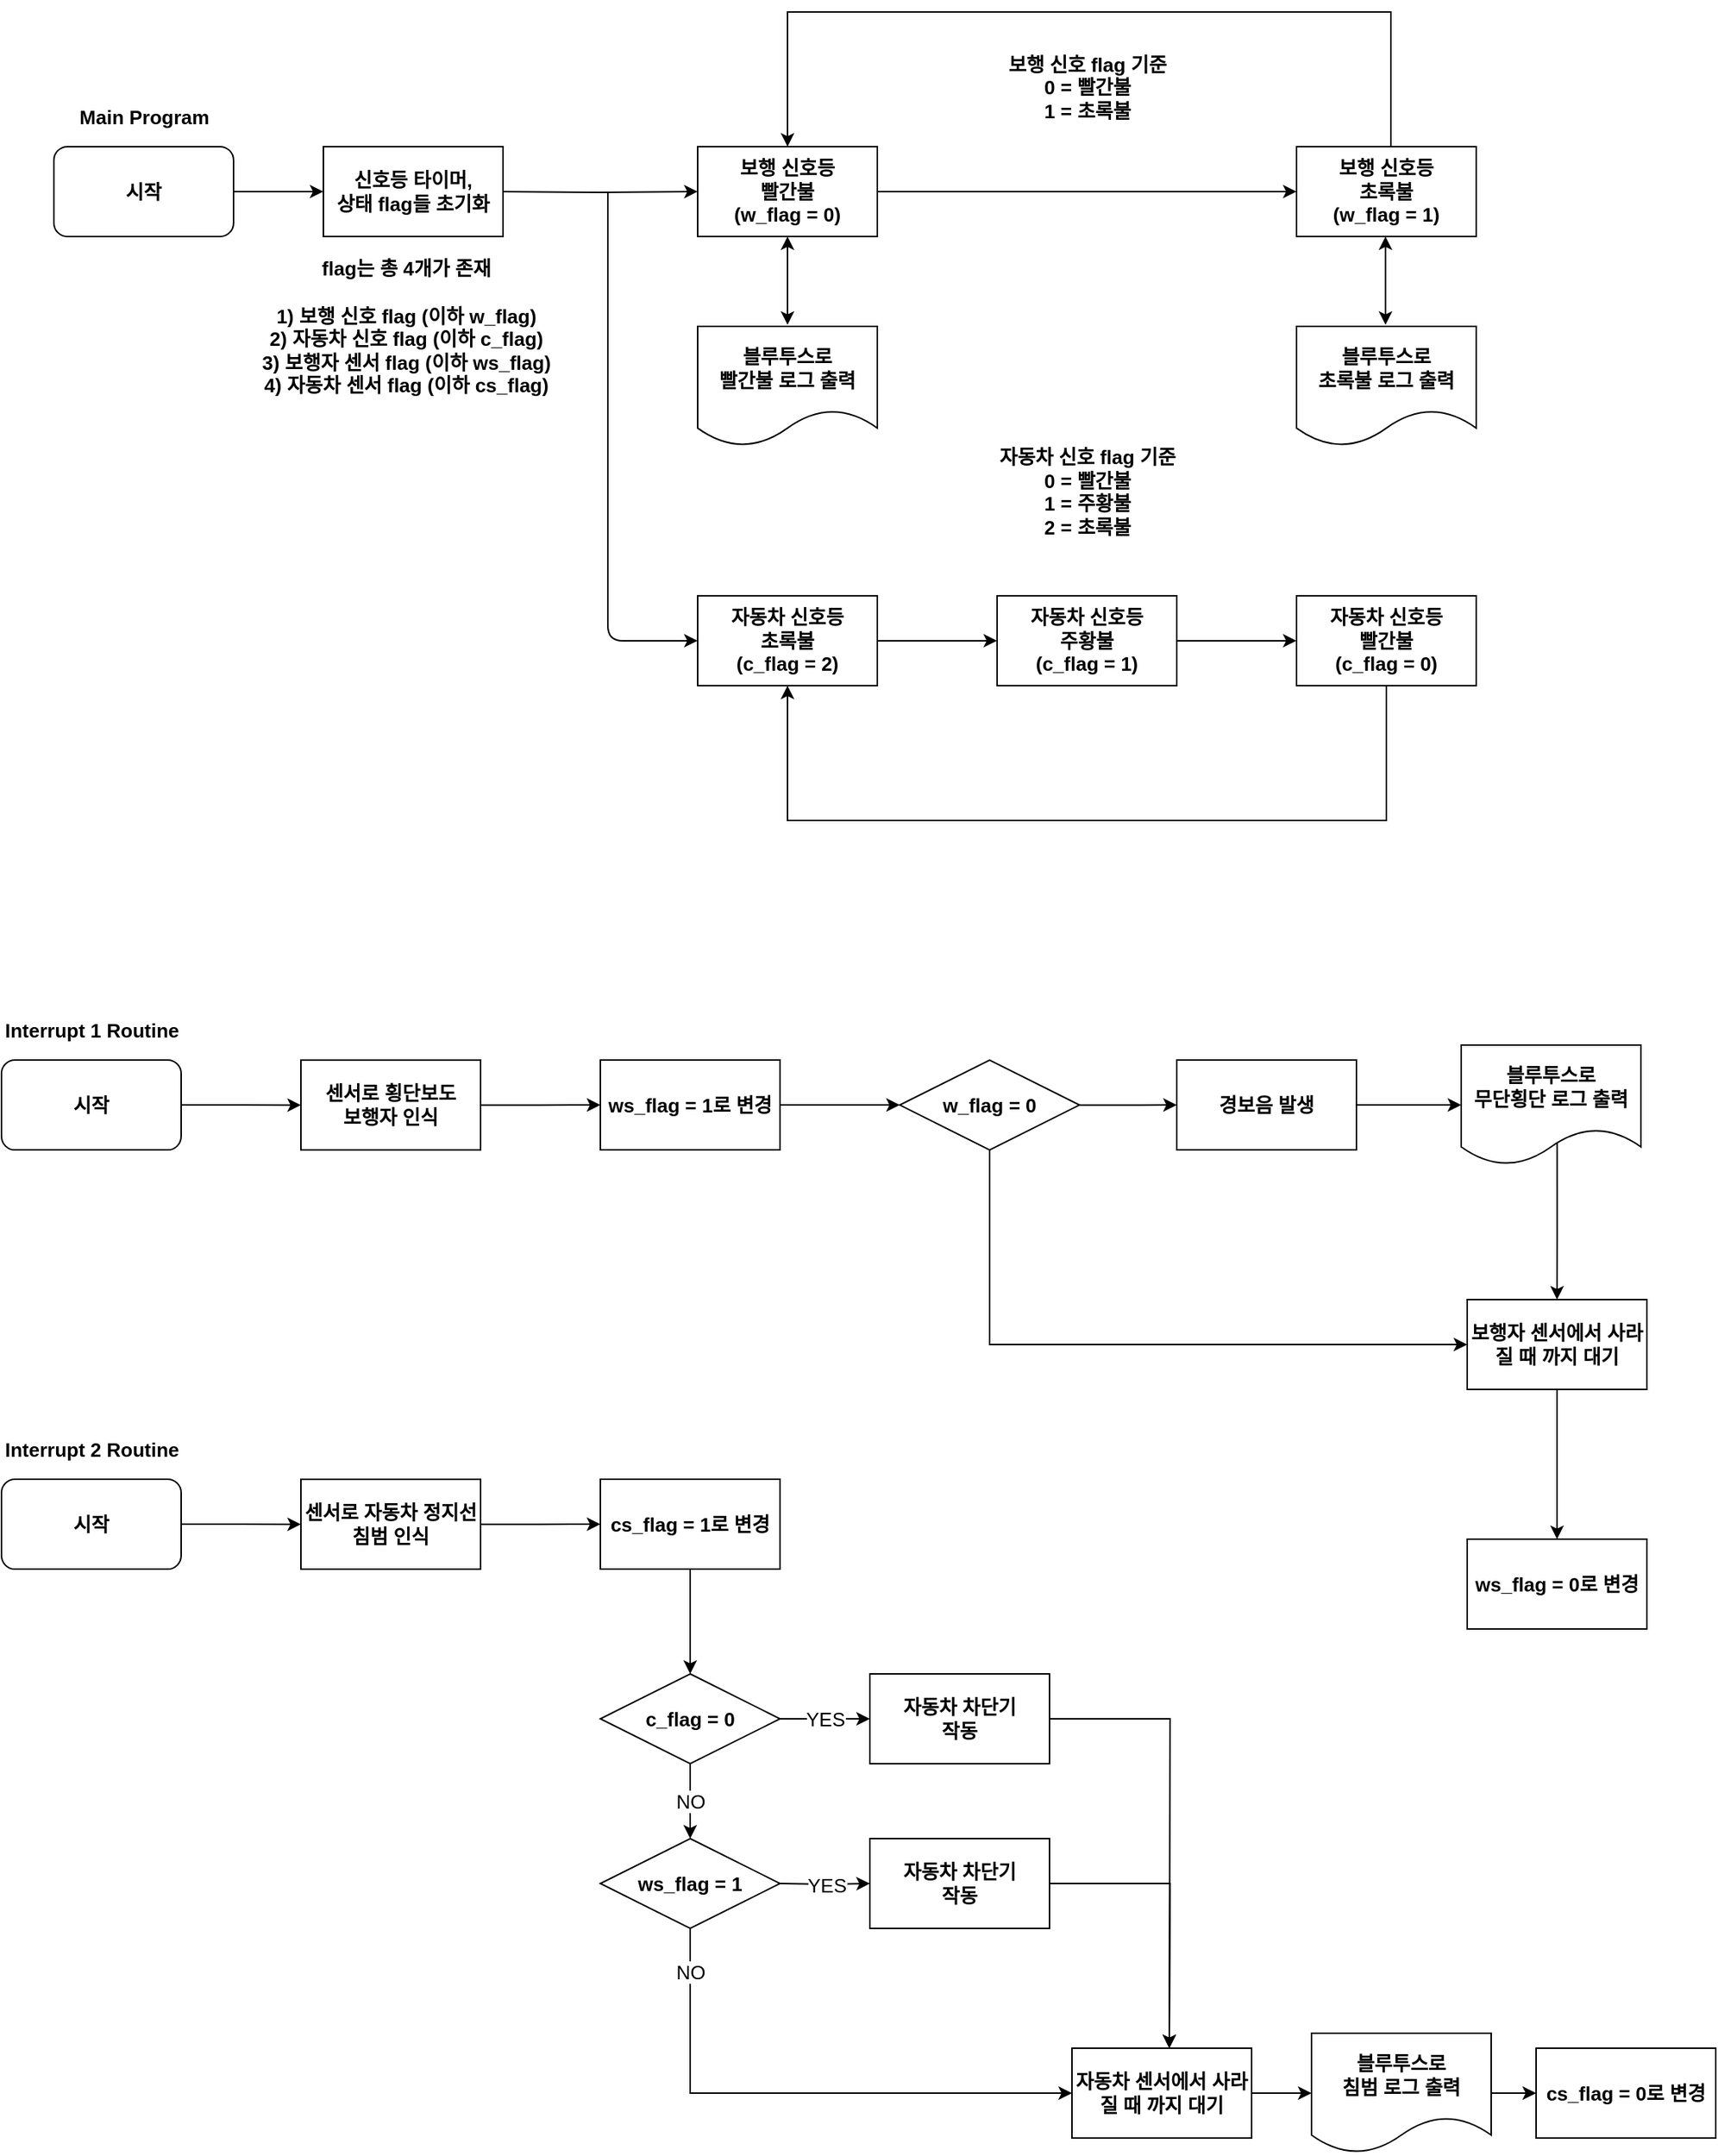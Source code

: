 <mxfile version="15.6.5" type="github">
  <diagram id="C5RBs43oDa-KdzZeNtuy" name="Page-1">
    <mxGraphModel dx="1673" dy="887" grid="1" gridSize="10" guides="1" tooltips="1" connect="1" arrows="1" fold="1" page="1" pageScale="1" pageWidth="1169" pageHeight="827" math="0" shadow="0">
      <root>
        <mxCell id="WIyWlLk6GJQsqaUBKTNV-0" />
        <mxCell id="WIyWlLk6GJQsqaUBKTNV-1" parent="WIyWlLk6GJQsqaUBKTNV-0" />
        <mxCell id="emG7d5RUnfRBMHwXVIp8-57" style="edgeStyle=orthogonalEdgeStyle;rounded=0;orthogonalLoop=1;jettySize=auto;html=1;entryX=0;entryY=0.5;entryDx=0;entryDy=0;fontSize=13;fontStyle=1;strokeColor=default;labelBackgroundColor=default;fontColor=default;" parent="WIyWlLk6GJQsqaUBKTNV-1" target="emG7d5RUnfRBMHwXVIp8-49" edge="1">
          <mxGeometry relative="1" as="geometry">
            <mxPoint x="350" y="300" as="sourcePoint" />
          </mxGeometry>
        </mxCell>
        <mxCell id="Mw8cX4aDjU8FY59z5XJO-11" style="edgeStyle=orthogonalEdgeStyle;rounded=0;orthogonalLoop=1;jettySize=auto;html=1;entryX=0;entryY=0.5;entryDx=0;entryDy=0;labelBackgroundColor=default;fontSize=13;fontColor=default;strokeColor=default;fillColor=default;" edge="1" parent="WIyWlLk6GJQsqaUBKTNV-1" source="emG7d5RUnfRBMHwXVIp8-46" target="Mw8cX4aDjU8FY59z5XJO-10">
          <mxGeometry relative="1" as="geometry" />
        </mxCell>
        <mxCell id="emG7d5RUnfRBMHwXVIp8-46" value="시작" style="rounded=1;whiteSpace=wrap;html=1;fontSize=13;fontStyle=1;strokeColor=default;labelBackgroundColor=default;fontColor=default;fillColor=default;" parent="WIyWlLk6GJQsqaUBKTNV-1" vertex="1">
          <mxGeometry x="50" y="269.94" width="120" height="60" as="geometry" />
        </mxCell>
        <mxCell id="emG7d5RUnfRBMHwXVIp8-56" style="edgeStyle=orthogonalEdgeStyle;rounded=0;orthogonalLoop=1;jettySize=auto;html=1;fontSize=13;fontStyle=1;strokeColor=default;labelBackgroundColor=default;fontColor=default;" parent="WIyWlLk6GJQsqaUBKTNV-1" source="emG7d5RUnfRBMHwXVIp8-49" target="emG7d5RUnfRBMHwXVIp8-50" edge="1">
          <mxGeometry relative="1" as="geometry" />
        </mxCell>
        <mxCell id="emG7d5RUnfRBMHwXVIp8-49" value="보행 신호등&lt;br style=&quot;font-size: 13px&quot;&gt;빨간불&lt;br&gt;(w_flag = 0)" style="rounded=0;whiteSpace=wrap;html=1;fontSize=13;fontStyle=1;strokeColor=default;labelBackgroundColor=default;fontColor=default;" parent="WIyWlLk6GJQsqaUBKTNV-1" vertex="1">
          <mxGeometry x="480" y="269.94" width="120" height="60" as="geometry" />
        </mxCell>
        <mxCell id="Mw8cX4aDjU8FY59z5XJO-0" style="edgeStyle=orthogonalEdgeStyle;rounded=0;orthogonalLoop=1;jettySize=auto;html=1;entryX=0.5;entryY=0;entryDx=0;entryDy=0;labelBackgroundColor=default;fontColor=default;strokeColor=default;fillColor=default;" edge="1" parent="WIyWlLk6GJQsqaUBKTNV-1" source="emG7d5RUnfRBMHwXVIp8-50" target="emG7d5RUnfRBMHwXVIp8-49">
          <mxGeometry relative="1" as="geometry">
            <mxPoint x="983" y="249.94" as="sourcePoint" />
            <Array as="points">
              <mxPoint x="943" y="179.94" />
              <mxPoint x="540" y="179.94" />
            </Array>
          </mxGeometry>
        </mxCell>
        <mxCell id="emG7d5RUnfRBMHwXVIp8-50" value="보행 신호등&lt;br style=&quot;font-size: 13px&quot;&gt;초록불&lt;br&gt;(w_flag = 1)" style="rounded=0;whiteSpace=wrap;html=1;fontSize=13;fontStyle=1;fillColor=default;strokeColor=default;fontColor=default;labelBackgroundColor=default;" parent="WIyWlLk6GJQsqaUBKTNV-1" vertex="1">
          <mxGeometry x="880" y="269.94" width="120" height="60" as="geometry" />
        </mxCell>
        <mxCell id="emG7d5RUnfRBMHwXVIp8-78" style="edgeStyle=orthogonalEdgeStyle;rounded=0;orthogonalLoop=1;jettySize=auto;html=1;entryX=0;entryY=0.5;entryDx=0;entryDy=0;fontSize=13;fontStyle=1;strokeColor=default;labelBackgroundColor=default;fontColor=default;" parent="WIyWlLk6GJQsqaUBKTNV-1" source="emG7d5RUnfRBMHwXVIp8-59" target="emG7d5RUnfRBMHwXVIp8-62" edge="1">
          <mxGeometry relative="1" as="geometry" />
        </mxCell>
        <mxCell id="emG7d5RUnfRBMHwXVIp8-59" value="자동차 신호등&lt;br style=&quot;font-size: 13px&quot;&gt;초록불&lt;br&gt;(c_flag = 2)" style="rounded=0;whiteSpace=wrap;html=1;fontSize=13;fontStyle=1;strokeColor=default;labelBackgroundColor=default;fontColor=default;" parent="WIyWlLk6GJQsqaUBKTNV-1" vertex="1">
          <mxGeometry x="480" y="569.94" width="120" height="60" as="geometry" />
        </mxCell>
        <mxCell id="emG7d5RUnfRBMHwXVIp8-79" style="edgeStyle=orthogonalEdgeStyle;rounded=0;orthogonalLoop=1;jettySize=auto;html=1;fontSize=13;fontStyle=1;strokeColor=default;labelBackgroundColor=default;fontColor=default;" parent="WIyWlLk6GJQsqaUBKTNV-1" source="emG7d5RUnfRBMHwXVIp8-62" target="emG7d5RUnfRBMHwXVIp8-63" edge="1">
          <mxGeometry relative="1" as="geometry" />
        </mxCell>
        <mxCell id="emG7d5RUnfRBMHwXVIp8-62" value="자동차 신호등&lt;br style=&quot;font-size: 13px&quot;&gt;주황불&lt;br&gt;(c_flag = 1)" style="rounded=0;whiteSpace=wrap;html=1;fontSize=13;fontStyle=1;strokeColor=default;labelBackgroundColor=default;fontColor=default;" parent="WIyWlLk6GJQsqaUBKTNV-1" vertex="1">
          <mxGeometry x="680" y="569.94" width="120" height="60" as="geometry" />
        </mxCell>
        <mxCell id="emG7d5RUnfRBMHwXVIp8-80" style="edgeStyle=orthogonalEdgeStyle;rounded=0;orthogonalLoop=1;jettySize=auto;html=1;entryX=0.5;entryY=1;entryDx=0;entryDy=0;fontSize=13;fontStyle=1;strokeColor=default;labelBackgroundColor=default;fontColor=default;" parent="WIyWlLk6GJQsqaUBKTNV-1" source="emG7d5RUnfRBMHwXVIp8-63" target="emG7d5RUnfRBMHwXVIp8-59" edge="1">
          <mxGeometry relative="1" as="geometry">
            <Array as="points">
              <mxPoint x="940" y="719.94" />
              <mxPoint x="540" y="719.94" />
            </Array>
          </mxGeometry>
        </mxCell>
        <mxCell id="emG7d5RUnfRBMHwXVIp8-63" value="자동차 신호등&lt;br style=&quot;font-size: 13px&quot;&gt;빨간불&lt;br&gt;(c_flag = 0)" style="rounded=0;whiteSpace=wrap;html=1;fontSize=13;fontStyle=1;strokeColor=default;labelBackgroundColor=default;fontColor=default;" parent="WIyWlLk6GJQsqaUBKTNV-1" vertex="1">
          <mxGeometry x="880" y="569.94" width="120" height="60" as="geometry" />
        </mxCell>
        <mxCell id="emG7d5RUnfRBMHwXVIp8-65" value="" style="endArrow=classic;html=1;entryX=0;entryY=0.5;entryDx=0;entryDy=0;fontSize=13;fontStyle=1;strokeColor=default;labelBackgroundColor=default;fontColor=default;" parent="WIyWlLk6GJQsqaUBKTNV-1" target="emG7d5RUnfRBMHwXVIp8-59" edge="1">
          <mxGeometry width="50" height="50" relative="1" as="geometry">
            <mxPoint x="420" y="299.94" as="sourcePoint" />
            <mxPoint x="960" y="369.94" as="targetPoint" />
            <Array as="points">
              <mxPoint x="420" y="599.94" />
            </Array>
          </mxGeometry>
        </mxCell>
        <mxCell id="emG7d5RUnfRBMHwXVIp8-76" value="" style="endArrow=classic;startArrow=classic;html=1;entryX=0.5;entryY=1;entryDx=0;entryDy=0;fontSize=13;fontStyle=1;strokeColor=default;labelBackgroundColor=default;fontColor=default;" parent="WIyWlLk6GJQsqaUBKTNV-1" target="emG7d5RUnfRBMHwXVIp8-49" edge="1">
          <mxGeometry width="50" height="50" relative="1" as="geometry">
            <mxPoint x="540" y="388.94" as="sourcePoint" />
            <mxPoint x="540" y="338.94" as="targetPoint" />
          </mxGeometry>
        </mxCell>
        <mxCell id="emG7d5RUnfRBMHwXVIp8-77" value="" style="endArrow=classic;startArrow=classic;html=1;entryX=0.5;entryY=1;entryDx=0;entryDy=0;fontSize=13;fontStyle=1;fillColor=default;strokeColor=default;fontColor=default;labelBackgroundColor=default;" parent="WIyWlLk6GJQsqaUBKTNV-1" edge="1">
          <mxGeometry width="50" height="50" relative="1" as="geometry">
            <mxPoint x="939.41" y="388.94" as="sourcePoint" />
            <mxPoint x="939.41" y="329.94" as="targetPoint" />
          </mxGeometry>
        </mxCell>
        <mxCell id="Mw8cX4aDjU8FY59z5XJO-1" value="&lt;span style=&quot;font-size: 13px ; font-weight: 700&quot;&gt;블루투스로&lt;/span&gt;&lt;br style=&quot;font-size: 13px ; font-weight: 700&quot;&gt;&lt;span style=&quot;font-size: 13px ; font-weight: 700&quot;&gt;빨간불 로그 출력&lt;/span&gt;" style="shape=document;whiteSpace=wrap;html=1;boundedLbl=1;labelBackgroundColor=default;fontColor=default;strokeColor=default;fillColor=default;" vertex="1" parent="WIyWlLk6GJQsqaUBKTNV-1">
          <mxGeometry x="480" y="389.94" width="120" height="80" as="geometry" />
        </mxCell>
        <mxCell id="Mw8cX4aDjU8FY59z5XJO-2" value="&lt;span style=&quot;font-size: 13px ; font-weight: 700&quot;&gt;블루투스로&lt;/span&gt;&lt;br style=&quot;font-size: 13px ; font-weight: 700&quot;&gt;&lt;span style=&quot;font-size: 13px ; font-weight: 700&quot;&gt;초록불 로그 출력&lt;/span&gt;" style="shape=document;whiteSpace=wrap;html=1;boundedLbl=1;labelBackgroundColor=default;fontColor=default;strokeColor=default;fillColor=default;" vertex="1" parent="WIyWlLk6GJQsqaUBKTNV-1">
          <mxGeometry x="880" y="389.94" width="120" height="80" as="geometry" />
        </mxCell>
        <mxCell id="Mw8cX4aDjU8FY59z5XJO-6" value="&#xa;&#xa;&lt;span style=&quot;font-family: helvetica; font-size: 13px; font-style: normal; font-weight: 700; letter-spacing: normal; text-align: center; text-indent: 0px; text-transform: none; word-spacing: 0px; display: inline; float: none;&quot;&gt;Main Program&lt;/span&gt;&#xa;&#xa;" style="text;html=1;strokeColor=none;fillColor=none;align=center;verticalAlign=middle;rounded=0;labelBackgroundColor=none;fontSize=13;fontColor=default;labelBorderColor=none;" vertex="1" parent="WIyWlLk6GJQsqaUBKTNV-1">
          <mxGeometry x="65" y="239.94" width="90" height="20" as="geometry" />
        </mxCell>
        <mxCell id="Mw8cX4aDjU8FY59z5XJO-12" style="edgeStyle=orthogonalEdgeStyle;rounded=0;orthogonalLoop=1;jettySize=auto;html=1;labelBackgroundColor=default;fontSize=13;fontColor=default;strokeColor=default;fillColor=default;" edge="1" parent="WIyWlLk6GJQsqaUBKTNV-1" source="Mw8cX4aDjU8FY59z5XJO-8" target="Mw8cX4aDjU8FY59z5XJO-9">
          <mxGeometry relative="1" as="geometry" />
        </mxCell>
        <mxCell id="Mw8cX4aDjU8FY59z5XJO-8" value="시작" style="rounded=1;whiteSpace=wrap;html=1;fontSize=13;fontStyle=1;strokeColor=default;labelBackgroundColor=default;fontColor=default;fillColor=default;" vertex="1" parent="WIyWlLk6GJQsqaUBKTNV-1">
          <mxGeometry x="15" y="880" width="120" height="60.06" as="geometry" />
        </mxCell>
        <mxCell id="Mw8cX4aDjU8FY59z5XJO-26" style="edgeStyle=orthogonalEdgeStyle;rounded=0;orthogonalLoop=1;jettySize=auto;html=1;entryX=0;entryY=0.5;entryDx=0;entryDy=0;labelBackgroundColor=default;fontSize=13;fontColor=default;strokeColor=default;fillColor=default;" edge="1" parent="WIyWlLk6GJQsqaUBKTNV-1" source="Mw8cX4aDjU8FY59z5XJO-9" target="Mw8cX4aDjU8FY59z5XJO-13">
          <mxGeometry relative="1" as="geometry" />
        </mxCell>
        <mxCell id="Mw8cX4aDjU8FY59z5XJO-9" value="&lt;b&gt;센서로 횡단보도&lt;br&gt;보행자 인식&lt;/b&gt;" style="rounded=0;whiteSpace=wrap;html=1;labelBackgroundColor=default;labelBorderColor=none;fontSize=13;fontColor=default;strokeColor=default;fillColor=default;" vertex="1" parent="WIyWlLk6GJQsqaUBKTNV-1">
          <mxGeometry x="215" y="880.06" width="120" height="60" as="geometry" />
        </mxCell>
        <mxCell id="Mw8cX4aDjU8FY59z5XJO-10" value="&lt;b&gt;신호등 타이머,&lt;br&gt;상태 flag들 초기화&lt;br&gt;&lt;/b&gt;" style="rounded=0;whiteSpace=wrap;html=1;labelBackgroundColor=default;labelBorderColor=none;fontSize=13;fontColor=default;strokeColor=default;fillColor=default;" vertex="1" parent="WIyWlLk6GJQsqaUBKTNV-1">
          <mxGeometry x="230" y="269.94" width="120" height="60" as="geometry" />
        </mxCell>
        <mxCell id="Mw8cX4aDjU8FY59z5XJO-59" style="edgeStyle=orthogonalEdgeStyle;rounded=0;orthogonalLoop=1;jettySize=auto;html=1;entryX=0;entryY=0.5;entryDx=0;entryDy=0;labelBackgroundColor=default;fontSize=13;fontColor=default;strokeColor=default;fillColor=default;" edge="1" parent="WIyWlLk6GJQsqaUBKTNV-1" source="Mw8cX4aDjU8FY59z5XJO-13" target="Mw8cX4aDjU8FY59z5XJO-58">
          <mxGeometry relative="1" as="geometry" />
        </mxCell>
        <mxCell id="Mw8cX4aDjU8FY59z5XJO-13" value="&lt;b&gt;ws_flag = 1로 변경&lt;/b&gt;" style="rounded=0;whiteSpace=wrap;html=1;labelBackgroundColor=default;labelBorderColor=none;fontSize=13;fontColor=default;strokeColor=default;fillColor=default;" vertex="1" parent="WIyWlLk6GJQsqaUBKTNV-1">
          <mxGeometry x="415" y="880" width="120" height="60" as="geometry" />
        </mxCell>
        <mxCell id="Mw8cX4aDjU8FY59z5XJO-49" value="YES" style="edgeStyle=orthogonalEdgeStyle;rounded=0;orthogonalLoop=1;jettySize=auto;html=1;exitX=1;exitY=0.5;exitDx=0;exitDy=0;labelBackgroundColor=default;fontSize=13;fontColor=default;strokeColor=default;fillColor=default;" edge="1" parent="WIyWlLk6GJQsqaUBKTNV-1" source="Mw8cX4aDjU8FY59z5XJO-17" target="Mw8cX4aDjU8FY59z5XJO-48">
          <mxGeometry relative="1" as="geometry" />
        </mxCell>
        <mxCell id="Mw8cX4aDjU8FY59z5XJO-57" value="NO" style="edgeStyle=orthogonalEdgeStyle;rounded=0;orthogonalLoop=1;jettySize=auto;html=1;entryX=0.5;entryY=0;entryDx=0;entryDy=0;labelBackgroundColor=default;fontSize=13;fontColor=default;strokeColor=default;fillColor=default;" edge="1" parent="WIyWlLk6GJQsqaUBKTNV-1" source="Mw8cX4aDjU8FY59z5XJO-17" target="Mw8cX4aDjU8FY59z5XJO-50">
          <mxGeometry relative="1" as="geometry" />
        </mxCell>
        <mxCell id="Mw8cX4aDjU8FY59z5XJO-17" value="&lt;b&gt;c_flag = 0&lt;/b&gt;" style="rhombus;whiteSpace=wrap;html=1;labelBackgroundColor=default;labelBorderColor=none;fontSize=13;fontColor=default;strokeColor=default;fillColor=default;" vertex="1" parent="WIyWlLk6GJQsqaUBKTNV-1">
          <mxGeometry x="415" y="1290" width="120" height="60" as="geometry" />
        </mxCell>
        <mxCell id="Mw8cX4aDjU8FY59z5XJO-30" style="edgeStyle=orthogonalEdgeStyle;rounded=0;orthogonalLoop=1;jettySize=auto;html=1;labelBackgroundColor=default;fontSize=13;fontColor=default;strokeColor=default;fillColor=default;" edge="1" parent="WIyWlLk6GJQsqaUBKTNV-1" source="Mw8cX4aDjU8FY59z5XJO-27" target="Mw8cX4aDjU8FY59z5XJO-29">
          <mxGeometry relative="1" as="geometry" />
        </mxCell>
        <mxCell id="Mw8cX4aDjU8FY59z5XJO-27" value="&lt;b&gt;보행자 센서에서 사라질 때 까지 대기&lt;/b&gt;" style="rounded=0;whiteSpace=wrap;html=1;labelBackgroundColor=default;labelBorderColor=none;fontSize=13;fontColor=default;strokeColor=default;fillColor=default;" vertex="1" parent="WIyWlLk6GJQsqaUBKTNV-1">
          <mxGeometry x="994" y="1040" width="120" height="60" as="geometry" />
        </mxCell>
        <mxCell id="Mw8cX4aDjU8FY59z5XJO-29" value="&lt;b&gt;ws_flag = 0로 변경&lt;/b&gt;&lt;b&gt;&lt;br&gt;&lt;/b&gt;" style="rounded=0;whiteSpace=wrap;html=1;labelBackgroundColor=default;labelBorderColor=none;fontSize=13;fontColor=default;strokeColor=default;fillColor=default;" vertex="1" parent="WIyWlLk6GJQsqaUBKTNV-1">
          <mxGeometry x="994" y="1200" width="120" height="60" as="geometry" />
        </mxCell>
        <mxCell id="Mw8cX4aDjU8FY59z5XJO-33" value="&lt;br&gt;&lt;br&gt;&lt;span style=&quot;font-family: &amp;quot;helvetica&amp;quot; ; font-size: 13px ; font-style: normal ; font-weight: 700 ; letter-spacing: normal ; text-align: center ; text-indent: 0px ; text-transform: none ; word-spacing: 0px ; display: inline ; float: none&quot;&gt;보행 신호 flag 기준&lt;br&gt;0 = 빨간불&lt;br&gt;1 = 초록불&lt;/span&gt;&lt;br&gt;" style="text;html=1;strokeColor=none;fillColor=none;align=center;verticalAlign=middle;rounded=0;labelBackgroundColor=none;fontSize=13;fontColor=default;labelBorderColor=none;" vertex="1" parent="WIyWlLk6GJQsqaUBKTNV-1">
          <mxGeometry x="685" y="189.94" width="110" height="50" as="geometry" />
        </mxCell>
        <mxCell id="Mw8cX4aDjU8FY59z5XJO-34" value="&lt;br&gt;&lt;br&gt;&lt;span style=&quot;font-family: &amp;#34;helvetica&amp;#34; ; font-size: 13px ; font-style: normal ; font-weight: 700 ; letter-spacing: normal ; text-align: center ; text-indent: 0px ; text-transform: none ; word-spacing: 0px ; display: inline ; float: none&quot;&gt;자동차 신호 flag 기준&lt;br&gt;0 = 빨간불&lt;br&gt;1 = 주황불&lt;br&gt;2 = 초록불&lt;/span&gt;" style="text;html=1;strokeColor=none;fillColor=none;align=center;verticalAlign=middle;rounded=0;labelBackgroundColor=none;fontSize=13;fontColor=default;labelBorderColor=none;" vertex="1" parent="WIyWlLk6GJQsqaUBKTNV-1">
          <mxGeometry x="685" y="460" width="110" height="50" as="geometry" />
        </mxCell>
        <mxCell id="Mw8cX4aDjU8FY59z5XJO-36" value="&lt;br&gt;&lt;br&gt;&lt;span style=&quot;font-family: &amp;#34;helvetica&amp;#34; ; font-size: 13px ; font-style: normal ; font-weight: 700 ; letter-spacing: normal ; text-align: center ; text-indent: 0px ; text-transform: none ; word-spacing: 0px ; display: inline ; float: none&quot;&gt;flag는 총 4개가 존재&lt;br&gt;&lt;br&gt;1) 보행 신호 flag (이하 w_flag)&lt;br&gt;2) 자동차 신호 flag (이하 c_flag)&lt;br&gt;3) 보행자 센서 flag (이하 ws_flag)&lt;br&gt;4) 자동차 센서 flag (이하 cs_flag)&lt;br&gt;&lt;/span&gt;" style="text;html=1;strokeColor=none;fillColor=none;align=center;verticalAlign=middle;rounded=0;labelBackgroundColor=none;fontSize=13;fontColor=default;labelBorderColor=none;" vertex="1" parent="WIyWlLk6GJQsqaUBKTNV-1">
          <mxGeometry x="230" y="350" width="110" height="50" as="geometry" />
        </mxCell>
        <mxCell id="Mw8cX4aDjU8FY59z5XJO-37" style="edgeStyle=orthogonalEdgeStyle;rounded=0;orthogonalLoop=1;jettySize=auto;html=1;labelBackgroundColor=default;fontSize=13;fontColor=default;strokeColor=default;fillColor=default;" edge="1" parent="WIyWlLk6GJQsqaUBKTNV-1" source="Mw8cX4aDjU8FY59z5XJO-38" target="Mw8cX4aDjU8FY59z5XJO-40">
          <mxGeometry relative="1" as="geometry" />
        </mxCell>
        <mxCell id="Mw8cX4aDjU8FY59z5XJO-38" value="시작" style="rounded=1;whiteSpace=wrap;html=1;fontSize=13;fontStyle=1;strokeColor=default;labelBackgroundColor=default;fontColor=default;fillColor=default;" vertex="1" parent="WIyWlLk6GJQsqaUBKTNV-1">
          <mxGeometry x="15" y="1160" width="120" height="60.06" as="geometry" />
        </mxCell>
        <mxCell id="Mw8cX4aDjU8FY59z5XJO-39" style="edgeStyle=orthogonalEdgeStyle;rounded=0;orthogonalLoop=1;jettySize=auto;html=1;entryX=0;entryY=0.5;entryDx=0;entryDy=0;labelBackgroundColor=default;fontSize=13;fontColor=default;strokeColor=default;fillColor=default;" edge="1" parent="WIyWlLk6GJQsqaUBKTNV-1" source="Mw8cX4aDjU8FY59z5XJO-40" target="Mw8cX4aDjU8FY59z5XJO-42">
          <mxGeometry relative="1" as="geometry" />
        </mxCell>
        <mxCell id="Mw8cX4aDjU8FY59z5XJO-40" value="&lt;b&gt;센서로 자동차 정지선 침범 인식&lt;/b&gt;" style="rounded=0;whiteSpace=wrap;html=1;labelBackgroundColor=default;labelBorderColor=none;fontSize=13;fontColor=default;strokeColor=default;fillColor=default;" vertex="1" parent="WIyWlLk6GJQsqaUBKTNV-1">
          <mxGeometry x="215" y="1160.06" width="120" height="60" as="geometry" />
        </mxCell>
        <mxCell id="Mw8cX4aDjU8FY59z5XJO-46" value="" style="edgeStyle=orthogonalEdgeStyle;rounded=0;orthogonalLoop=1;jettySize=auto;html=1;labelBackgroundColor=default;fontSize=13;fontColor=default;strokeColor=default;fillColor=default;" edge="1" parent="WIyWlLk6GJQsqaUBKTNV-1" source="Mw8cX4aDjU8FY59z5XJO-42" target="Mw8cX4aDjU8FY59z5XJO-17">
          <mxGeometry relative="1" as="geometry" />
        </mxCell>
        <mxCell id="Mw8cX4aDjU8FY59z5XJO-42" value="&lt;b&gt;cs_flag = 1로 변경&lt;/b&gt;" style="rounded=0;whiteSpace=wrap;html=1;labelBackgroundColor=default;labelBorderColor=none;fontSize=13;fontColor=default;strokeColor=default;fillColor=default;" vertex="1" parent="WIyWlLk6GJQsqaUBKTNV-1">
          <mxGeometry x="415" y="1160" width="120" height="60" as="geometry" />
        </mxCell>
        <mxCell id="Mw8cX4aDjU8FY59z5XJO-69" style="edgeStyle=orthogonalEdgeStyle;rounded=0;orthogonalLoop=1;jettySize=auto;html=1;exitX=1;exitY=0.5;exitDx=0;exitDy=0;entryX=0;entryY=0.5;entryDx=0;entryDy=0;labelBackgroundColor=default;fontSize=13;fontColor=default;strokeColor=default;fillColor=default;" edge="1" parent="WIyWlLk6GJQsqaUBKTNV-1" source="Mw8cX4aDjU8FY59z5XJO-44" target="Mw8cX4aDjU8FY59z5XJO-66">
          <mxGeometry relative="1" as="geometry" />
        </mxCell>
        <mxCell id="Mw8cX4aDjU8FY59z5XJO-44" value="&lt;b&gt;자동차 센서에서 사라질 때 까지 대기&lt;/b&gt;" style="rounded=0;whiteSpace=wrap;html=1;labelBackgroundColor=default;labelBorderColor=none;fontSize=13;fontColor=default;strokeColor=default;fillColor=default;" vertex="1" parent="WIyWlLk6GJQsqaUBKTNV-1">
          <mxGeometry x="730" y="1540" width="120" height="60" as="geometry" />
        </mxCell>
        <mxCell id="Mw8cX4aDjU8FY59z5XJO-45" value="&lt;b&gt;cs_flag = 0로 변경&lt;/b&gt;&lt;b&gt;&lt;br&gt;&lt;/b&gt;" style="rounded=0;whiteSpace=wrap;html=1;labelBackgroundColor=default;labelBorderColor=none;fontSize=13;fontColor=default;strokeColor=default;fillColor=default;" vertex="1" parent="WIyWlLk6GJQsqaUBKTNV-1">
          <mxGeometry x="1040" y="1540" width="120" height="60" as="geometry" />
        </mxCell>
        <mxCell id="Mw8cX4aDjU8FY59z5XJO-56" style="edgeStyle=orthogonalEdgeStyle;rounded=0;orthogonalLoop=1;jettySize=auto;html=1;labelBackgroundColor=default;fontSize=13;fontColor=default;strokeColor=default;fillColor=default;" edge="1" parent="WIyWlLk6GJQsqaUBKTNV-1" source="Mw8cX4aDjU8FY59z5XJO-48">
          <mxGeometry relative="1" as="geometry">
            <mxPoint x="795.0" y="1540" as="targetPoint" />
          </mxGeometry>
        </mxCell>
        <mxCell id="Mw8cX4aDjU8FY59z5XJO-48" value="&lt;b&gt;자동차 차단기&lt;br&gt;작동&lt;br&gt;&lt;/b&gt;" style="rounded=0;whiteSpace=wrap;html=1;labelBackgroundColor=default;labelBorderColor=none;fontSize=13;fontColor=default;strokeColor=default;fillColor=default;" vertex="1" parent="WIyWlLk6GJQsqaUBKTNV-1">
          <mxGeometry x="595" y="1290" width="120" height="60" as="geometry" />
        </mxCell>
        <mxCell id="Mw8cX4aDjU8FY59z5XJO-53" value="NO" style="edgeStyle=orthogonalEdgeStyle;rounded=0;orthogonalLoop=1;jettySize=auto;html=1;labelBackgroundColor=default;fontSize=13;fontColor=default;strokeColor=default;fillColor=default;" edge="1" parent="WIyWlLk6GJQsqaUBKTNV-1" source="Mw8cX4aDjU8FY59z5XJO-50">
          <mxGeometry x="-0.838" relative="1" as="geometry">
            <mxPoint x="730" y="1570" as="targetPoint" />
            <Array as="points">
              <mxPoint x="475" y="1570" />
            </Array>
            <mxPoint y="-1" as="offset" />
          </mxGeometry>
        </mxCell>
        <mxCell id="Mw8cX4aDjU8FY59z5XJO-50" value="&lt;b&gt;ws_flag = 1&lt;/b&gt;" style="rhombus;whiteSpace=wrap;html=1;labelBackgroundColor=default;labelBorderColor=none;fontSize=13;fontColor=default;strokeColor=default;fillColor=default;" vertex="1" parent="WIyWlLk6GJQsqaUBKTNV-1">
          <mxGeometry x="415" y="1400" width="120" height="60" as="geometry" />
        </mxCell>
        <mxCell id="Mw8cX4aDjU8FY59z5XJO-51" value="YES" style="edgeStyle=orthogonalEdgeStyle;rounded=0;orthogonalLoop=1;jettySize=auto;html=1;exitX=1;exitY=0.5;exitDx=0;exitDy=0;labelBackgroundColor=default;fontSize=13;fontColor=default;strokeColor=default;fillColor=default;" edge="1" parent="WIyWlLk6GJQsqaUBKTNV-1" target="Mw8cX4aDjU8FY59z5XJO-52">
          <mxGeometry relative="1" as="geometry">
            <mxPoint x="535" y="1430" as="sourcePoint" />
          </mxGeometry>
        </mxCell>
        <mxCell id="Mw8cX4aDjU8FY59z5XJO-54" style="edgeStyle=orthogonalEdgeStyle;rounded=0;orthogonalLoop=1;jettySize=auto;html=1;entryX=0.5;entryY=0;entryDx=0;entryDy=0;labelBackgroundColor=default;fontSize=13;fontColor=default;strokeColor=default;fillColor=default;" edge="1" parent="WIyWlLk6GJQsqaUBKTNV-1" source="Mw8cX4aDjU8FY59z5XJO-52">
          <mxGeometry relative="1" as="geometry">
            <mxPoint x="795.0" y="1540" as="targetPoint" />
          </mxGeometry>
        </mxCell>
        <mxCell id="Mw8cX4aDjU8FY59z5XJO-52" value="&lt;b&gt;자동차 차단기&lt;br&gt;작동&lt;br&gt;&lt;/b&gt;" style="rounded=0;whiteSpace=wrap;html=1;labelBackgroundColor=default;labelBorderColor=none;fontSize=13;fontColor=default;strokeColor=default;fillColor=default;" vertex="1" parent="WIyWlLk6GJQsqaUBKTNV-1">
          <mxGeometry x="595" y="1400" width="120" height="60" as="geometry" />
        </mxCell>
        <mxCell id="Mw8cX4aDjU8FY59z5XJO-71" style="edgeStyle=orthogonalEdgeStyle;rounded=0;orthogonalLoop=1;jettySize=auto;html=1;entryX=0;entryY=0.5;entryDx=0;entryDy=0;labelBackgroundColor=default;fontSize=13;fontColor=default;strokeColor=default;fillColor=default;" edge="1" parent="WIyWlLk6GJQsqaUBKTNV-1" source="Mw8cX4aDjU8FY59z5XJO-58" target="Mw8cX4aDjU8FY59z5XJO-27">
          <mxGeometry relative="1" as="geometry">
            <Array as="points">
              <mxPoint x="675" y="1070" />
            </Array>
          </mxGeometry>
        </mxCell>
        <mxCell id="Mw8cX4aDjU8FY59z5XJO-75" style="edgeStyle=orthogonalEdgeStyle;rounded=0;orthogonalLoop=1;jettySize=auto;html=1;entryX=0;entryY=0.5;entryDx=0;entryDy=0;labelBackgroundColor=default;fontSize=13;fontColor=default;strokeColor=default;fillColor=default;" edge="1" parent="WIyWlLk6GJQsqaUBKTNV-1" source="Mw8cX4aDjU8FY59z5XJO-58" target="Mw8cX4aDjU8FY59z5XJO-61">
          <mxGeometry relative="1" as="geometry" />
        </mxCell>
        <mxCell id="Mw8cX4aDjU8FY59z5XJO-58" value="&lt;b&gt;w_flag = 0&lt;/b&gt;" style="rhombus;whiteSpace=wrap;html=1;labelBackgroundColor=default;labelBorderColor=none;fontSize=13;fontColor=default;strokeColor=default;fillColor=default;" vertex="1" parent="WIyWlLk6GJQsqaUBKTNV-1">
          <mxGeometry x="615" y="880.06" width="120" height="60" as="geometry" />
        </mxCell>
        <mxCell id="Mw8cX4aDjU8FY59z5XJO-74" style="edgeStyle=orthogonalEdgeStyle;rounded=0;orthogonalLoop=1;jettySize=auto;html=1;entryX=0;entryY=0.5;entryDx=0;entryDy=0;labelBackgroundColor=default;fontSize=13;fontColor=default;strokeColor=default;fillColor=default;" edge="1" parent="WIyWlLk6GJQsqaUBKTNV-1" source="Mw8cX4aDjU8FY59z5XJO-61" target="Mw8cX4aDjU8FY59z5XJO-72">
          <mxGeometry relative="1" as="geometry" />
        </mxCell>
        <mxCell id="Mw8cX4aDjU8FY59z5XJO-61" value="&lt;b&gt;경보음 발생&lt;/b&gt;" style="rounded=0;whiteSpace=wrap;html=1;labelBackgroundColor=default;labelBorderColor=none;fontSize=13;fontColor=default;strokeColor=default;fillColor=default;" vertex="1" parent="WIyWlLk6GJQsqaUBKTNV-1">
          <mxGeometry x="800" y="880" width="120" height="60" as="geometry" />
        </mxCell>
        <mxCell id="Mw8cX4aDjU8FY59z5XJO-70" style="edgeStyle=orthogonalEdgeStyle;rounded=0;orthogonalLoop=1;jettySize=auto;html=1;entryX=0;entryY=0.5;entryDx=0;entryDy=0;labelBackgroundColor=default;fontSize=13;fontColor=default;strokeColor=default;fillColor=default;" edge="1" parent="WIyWlLk6GJQsqaUBKTNV-1" source="Mw8cX4aDjU8FY59z5XJO-66" target="Mw8cX4aDjU8FY59z5XJO-45">
          <mxGeometry relative="1" as="geometry" />
        </mxCell>
        <mxCell id="Mw8cX4aDjU8FY59z5XJO-66" value="&lt;span style=&quot;font-size: 13px ; font-weight: 700&quot;&gt;블루투스로&lt;/span&gt;&lt;br style=&quot;font-size: 13px ; font-weight: 700&quot;&gt;&lt;span style=&quot;font-size: 13px ; font-weight: 700&quot;&gt;침범 로그 출력&lt;/span&gt;" style="shape=document;whiteSpace=wrap;html=1;boundedLbl=1;labelBackgroundColor=default;fontColor=default;strokeColor=default;fillColor=default;" vertex="1" parent="WIyWlLk6GJQsqaUBKTNV-1">
          <mxGeometry x="890" y="1530" width="120" height="80" as="geometry" />
        </mxCell>
        <mxCell id="Mw8cX4aDjU8FY59z5XJO-73" style="edgeStyle=orthogonalEdgeStyle;rounded=0;orthogonalLoop=1;jettySize=auto;html=1;labelBackgroundColor=default;fontSize=13;fontColor=default;strokeColor=default;fillColor=default;exitX=0.534;exitY=0.802;exitDx=0;exitDy=0;exitPerimeter=0;" edge="1" parent="WIyWlLk6GJQsqaUBKTNV-1" source="Mw8cX4aDjU8FY59z5XJO-72" target="Mw8cX4aDjU8FY59z5XJO-27">
          <mxGeometry relative="1" as="geometry" />
        </mxCell>
        <mxCell id="Mw8cX4aDjU8FY59z5XJO-72" value="&lt;span style=&quot;font-size: 13px ; font-weight: 700&quot;&gt;블루투스로&lt;/span&gt;&lt;br style=&quot;font-size: 13px ; font-weight: 700&quot;&gt;&lt;span style=&quot;font-size: 13px ; font-weight: 700&quot;&gt;무단횡단 로그 출력&lt;/span&gt;" style="shape=document;whiteSpace=wrap;html=1;boundedLbl=1;labelBackgroundColor=default;fontColor=default;strokeColor=default;fillColor=default;" vertex="1" parent="WIyWlLk6GJQsqaUBKTNV-1">
          <mxGeometry x="990" y="870" width="120" height="80" as="geometry" />
        </mxCell>
        <mxCell id="Mw8cX4aDjU8FY59z5XJO-76" value="&lt;span style=&quot;font-family: &amp;quot;helvetica&amp;quot; ; font-size: 13px ; font-style: normal ; font-weight: 700 ; letter-spacing: normal ; text-align: center ; text-indent: 0px ; text-transform: none ; word-spacing: 0px ; display: inline ; float: none&quot;&gt;Interrupt 1 Routine&lt;/span&gt;" style="text;html=1;strokeColor=none;fillColor=none;align=center;verticalAlign=middle;rounded=0;labelBackgroundColor=none;fontSize=13;fontColor=default;labelBorderColor=none;" vertex="1" parent="WIyWlLk6GJQsqaUBKTNV-1">
          <mxGeometry x="30" y="850" width="90" height="20" as="geometry" />
        </mxCell>
        <mxCell id="Mw8cX4aDjU8FY59z5XJO-78" value="&lt;span style=&quot;font-family: &amp;#34;helvetica&amp;#34; ; font-size: 13px ; font-style: normal ; font-weight: 700 ; letter-spacing: normal ; text-align: center ; text-indent: 0px ; text-transform: none ; word-spacing: 0px ; display: inline ; float: none&quot;&gt;Interrupt 2 Routine&lt;/span&gt;" style="text;html=1;strokeColor=none;fillColor=none;align=center;verticalAlign=middle;rounded=0;labelBackgroundColor=none;fontSize=13;fontColor=default;labelBorderColor=none;" vertex="1" parent="WIyWlLk6GJQsqaUBKTNV-1">
          <mxGeometry x="30" y="1130" width="90" height="20" as="geometry" />
        </mxCell>
      </root>
    </mxGraphModel>
  </diagram>
</mxfile>
